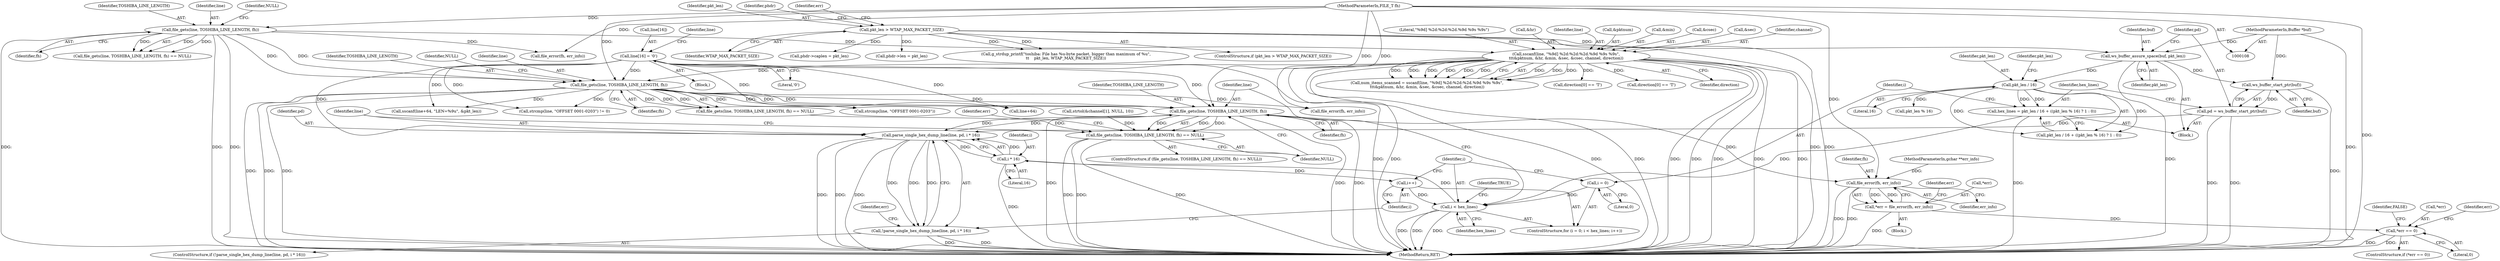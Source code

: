 digraph "0_wireshark_3270dfac43da861c714df76513456b46765ff47f@API" {
"1000430" [label="(Call,file_gets(line, TOSHIBA_LINE_LENGTH, fh))"];
"1000222" [label="(Call,line[16] = '\0')"];
"1000456" [label="(Call,parse_single_hex_dump_line(line, pd, i * 16))"];
"1000430" [label="(Call,file_gets(line, TOSHIBA_LINE_LENGTH, fh))"];
"1000198" [label="(Call,file_gets(line, TOSHIBA_LINE_LENGTH, fh))"];
"1000163" [label="(Call,sscanf(line, \"%9d] %2d:%2d:%2d.%9d %9s %9s\",\n\t\t\t&pktnum, &hr, &min, &sec, &csec, channel, direction))"];
"1000137" [label="(Call,file_gets(line, TOSHIBA_LINE_LENGTH, fh))"];
"1000109" [label="(MethodParameterIn,FILE_T fh)"];
"1000402" [label="(Call,pd = ws_buffer_start_ptr(buf))"];
"1000404" [label="(Call,ws_buffer_start_ptr(buf))"];
"1000399" [label="(Call,ws_buffer_assure_space(buf, pkt_len))"];
"1000111" [label="(MethodParameterIn,Buffer *buf)"];
"1000258" [label="(Call,pkt_len > WTAP_MAX_PACKET_SIZE)"];
"1000459" [label="(Call,i * 16)"];
"1000422" [label="(Call,i < hex_lines)"];
"1000419" [label="(Call,i = 0)"];
"1000425" [label="(Call,i++)"];
"1000406" [label="(Call,hex_lines = pkt_len / 16 + ((pkt_len % 16) ? 1 : 0))"];
"1000409" [label="(Call,pkt_len / 16)"];
"1000429" [label="(Call,file_gets(line, TOSHIBA_LINE_LENGTH, fh) == NULL)"];
"1000439" [label="(Call,file_error(fh, err_info))"];
"1000436" [label="(Call,*err = file_error(fh, err_info))"];
"1000443" [label="(Call,*err == 0)"];
"1000455" [label="(Call,!parse_single_hex_dump_line(line, pd, i * 16))"];
"1000195" [label="(Block,)"];
"1000431" [label="(Identifier,line)"];
"1000414" [label="(Identifier,pkt_len)"];
"1000443" [label="(Call,*err == 0)"];
"1000438" [label="(Identifier,err)"];
"1000430" [label="(Call,file_gets(line, TOSHIBA_LINE_LENGTH, fh))"];
"1000172" [label="(Call,&sec)"];
"1000435" [label="(Block,)"];
"1000450" [label="(Identifier,err)"];
"1000113" [label="(MethodParameterIn,gchar **err_info)"];
"1000234" [label="(Call,sscanf(line+64, \"LEN=%9u\", &pkt_len))"];
"1000351" [label="(Call,strtol(&channel[1], NULL, 10))"];
"1000198" [label="(Call,file_gets(line, TOSHIBA_LINE_LENGTH, fh))"];
"1000176" [label="(Identifier,channel)"];
"1000137" [label="(Call,file_gets(line, TOSHIBA_LINE_LENGTH, fh))"];
"1000423" [label="(Identifier,i)"];
"1000407" [label="(Identifier,hex_lines)"];
"1000260" [label="(Identifier,WTAP_MAX_PACKET_SIZE)"];
"1000419" [label="(Call,i = 0)"];
"1000457" [label="(Identifier,line)"];
"1000436" [label="(Call,*err = file_error(fh, err_info))"];
"1000458" [label="(Identifier,pd)"];
"1000403" [label="(Identifier,pd)"];
"1000311" [label="(Call,phdr->caplen = pkt_len)"];
"1000421" [label="(Literal,0)"];
"1000226" [label="(Literal,'\0')"];
"1000406" [label="(Call,hex_lines = pkt_len / 16 + ((pkt_len % 16) ? 1 : 0))"];
"1000316" [label="(Call,phdr->len = pkt_len)"];
"1000165" [label="(Literal,\"%9d] %2d:%2d:%2d.%9d %9s %9s\")"];
"1000446" [label="(Literal,0)"];
"1000207" [label="(Call,file_error(fh, err_info))"];
"1000222" [label="(Call,line[16] = '\0')"];
"1000476" [label="(MethodReturn,RET)"];
"1000434" [label="(Identifier,NULL)"];
"1000439" [label="(Call,file_error(fh, err_info))"];
"1000442" [label="(ControlStructure,if (*err == 0))"];
"1000433" [label="(Identifier,fh)"];
"1000177" [label="(Identifier,direction)"];
"1000146" [label="(Call,file_error(fh, err_info))"];
"1000168" [label="(Call,&hr)"];
"1000401" [label="(Identifier,pkt_len)"];
"1000429" [label="(Call,file_gets(line, TOSHIBA_LINE_LENGTH, fh) == NULL)"];
"1000161" [label="(Call,num_items_scanned = sscanf(line, \"%9d] %2d:%2d:%2d.%9d %9s %9s\",\n\t\t\t&pktnum, &hr, &min, &sec, &csec, channel, direction))"];
"1000455" [label="(Call,!parse_single_hex_dump_line(line, pd, i * 16))"];
"1000111" [label="(MethodParameterIn,Buffer *buf)"];
"1000269" [label="(Call,g_strdup_printf(\"toshiba: File has %u-byte packet, bigger than maximum of %u\",\n\t\t    pkt_len, WTAP_MAX_PACKET_SIZE))"];
"1000227" [label="(Call,strcmp(line, \"OFFSET 0001-0203\") != 0)"];
"1000139" [label="(Identifier,TOSHIBA_LINE_LENGTH)"];
"1000456" [label="(Call,parse_single_hex_dump_line(line, pd, i * 16))"];
"1000338" [label="(Call,direction[0] == 'T')"];
"1000163" [label="(Call,sscanf(line, \"%9d] %2d:%2d:%2d.%9d %9s %9s\",\n\t\t\t&pktnum, &hr, &min, &sec, &csec, channel, direction))"];
"1000408" [label="(Call,pkt_len / 16 + ((pkt_len % 16) ? 1 : 0))"];
"1000441" [label="(Identifier,err_info)"];
"1000432" [label="(Identifier,TOSHIBA_LINE_LENGTH)"];
"1000440" [label="(Identifier,fh)"];
"1000228" [label="(Call,strcmp(line, \"OFFSET 0001-0203\"))"];
"1000277" [label="(Identifier,phdr)"];
"1000411" [label="(Literal,16)"];
"1000418" [label="(ControlStructure,for (i = 0; i < hex_lines; i++))"];
"1000164" [label="(Identifier,line)"];
"1000140" [label="(Identifier,fh)"];
"1000235" [label="(Call,line+64)"];
"1000371" [label="(Call,direction[0] == 'T')"];
"1000420" [label="(Identifier,i)"];
"1000200" [label="(Identifier,TOSHIBA_LINE_LENGTH)"];
"1000465" [label="(Identifier,err)"];
"1000136" [label="(Call,file_gets(line, TOSHIBA_LINE_LENGTH, fh) == NULL)"];
"1000197" [label="(Call,file_gets(line, TOSHIBA_LINE_LENGTH, fh) == NULL)"];
"1000410" [label="(Identifier,pkt_len)"];
"1000264" [label="(Identifier,err)"];
"1000229" [label="(Identifier,line)"];
"1000426" [label="(Identifier,i)"];
"1000405" [label="(Identifier,buf)"];
"1000166" [label="(Call,&pktnum)"];
"1000409" [label="(Call,pkt_len / 16)"];
"1000170" [label="(Call,&min)"];
"1000258" [label="(Call,pkt_len > WTAP_MAX_PACKET_SIZE)"];
"1000453" [label="(Identifier,FALSE)"];
"1000444" [label="(Call,*err)"];
"1000138" [label="(Identifier,line)"];
"1000425" [label="(Call,i++)"];
"1000223" [label="(Call,line[16])"];
"1000428" [label="(ControlStructure,if (file_gets(line, TOSHIBA_LINE_LENGTH, fh) == NULL))"];
"1000413" [label="(Call,pkt_len % 16)"];
"1000114" [label="(Block,)"];
"1000201" [label="(Identifier,fh)"];
"1000402" [label="(Call,pd = ws_buffer_start_ptr(buf))"];
"1000399" [label="(Call,ws_buffer_assure_space(buf, pkt_len))"];
"1000459" [label="(Call,i * 16)"];
"1000202" [label="(Identifier,NULL)"];
"1000424" [label="(Identifier,hex_lines)"];
"1000259" [label="(Identifier,pkt_len)"];
"1000437" [label="(Call,*err)"];
"1000199" [label="(Identifier,line)"];
"1000404" [label="(Call,ws_buffer_start_ptr(buf))"];
"1000174" [label="(Call,&csec)"];
"1000454" [label="(ControlStructure,if (!parse_single_hex_dump_line(line, pd, i * 16)))"];
"1000109" [label="(MethodParameterIn,FILE_T fh)"];
"1000460" [label="(Identifier,i)"];
"1000445" [label="(Identifier,err)"];
"1000141" [label="(Identifier,NULL)"];
"1000257" [label="(ControlStructure,if (pkt_len > WTAP_MAX_PACKET_SIZE))"];
"1000461" [label="(Literal,16)"];
"1000475" [label="(Identifier,TRUE)"];
"1000400" [label="(Identifier,buf)"];
"1000422" [label="(Call,i < hex_lines)"];
"1000430" -> "1000429"  [label="AST: "];
"1000430" -> "1000433"  [label="CFG: "];
"1000431" -> "1000430"  [label="AST: "];
"1000432" -> "1000430"  [label="AST: "];
"1000433" -> "1000430"  [label="AST: "];
"1000434" -> "1000430"  [label="CFG: "];
"1000430" -> "1000476"  [label="DDG: "];
"1000430" -> "1000476"  [label="DDG: "];
"1000430" -> "1000476"  [label="DDG: "];
"1000430" -> "1000429"  [label="DDG: "];
"1000430" -> "1000429"  [label="DDG: "];
"1000430" -> "1000429"  [label="DDG: "];
"1000222" -> "1000430"  [label="DDG: "];
"1000456" -> "1000430"  [label="DDG: "];
"1000198" -> "1000430"  [label="DDG: "];
"1000198" -> "1000430"  [label="DDG: "];
"1000198" -> "1000430"  [label="DDG: "];
"1000109" -> "1000430"  [label="DDG: "];
"1000430" -> "1000439"  [label="DDG: "];
"1000430" -> "1000456"  [label="DDG: "];
"1000222" -> "1000195"  [label="AST: "];
"1000222" -> "1000226"  [label="CFG: "];
"1000223" -> "1000222"  [label="AST: "];
"1000226" -> "1000222"  [label="AST: "];
"1000229" -> "1000222"  [label="CFG: "];
"1000222" -> "1000476"  [label="DDG: "];
"1000222" -> "1000198"  [label="DDG: "];
"1000222" -> "1000227"  [label="DDG: "];
"1000222" -> "1000228"  [label="DDG: "];
"1000222" -> "1000234"  [label="DDG: "];
"1000222" -> "1000235"  [label="DDG: "];
"1000222" -> "1000456"  [label="DDG: "];
"1000456" -> "1000455"  [label="AST: "];
"1000456" -> "1000459"  [label="CFG: "];
"1000457" -> "1000456"  [label="AST: "];
"1000458" -> "1000456"  [label="AST: "];
"1000459" -> "1000456"  [label="AST: "];
"1000455" -> "1000456"  [label="CFG: "];
"1000456" -> "1000476"  [label="DDG: "];
"1000456" -> "1000476"  [label="DDG: "];
"1000456" -> "1000476"  [label="DDG: "];
"1000456" -> "1000455"  [label="DDG: "];
"1000456" -> "1000455"  [label="DDG: "];
"1000456" -> "1000455"  [label="DDG: "];
"1000402" -> "1000456"  [label="DDG: "];
"1000459" -> "1000456"  [label="DDG: "];
"1000459" -> "1000456"  [label="DDG: "];
"1000198" -> "1000197"  [label="AST: "];
"1000198" -> "1000201"  [label="CFG: "];
"1000199" -> "1000198"  [label="AST: "];
"1000200" -> "1000198"  [label="AST: "];
"1000201" -> "1000198"  [label="AST: "];
"1000202" -> "1000198"  [label="CFG: "];
"1000198" -> "1000476"  [label="DDG: "];
"1000198" -> "1000476"  [label="DDG: "];
"1000198" -> "1000476"  [label="DDG: "];
"1000198" -> "1000197"  [label="DDG: "];
"1000198" -> "1000197"  [label="DDG: "];
"1000198" -> "1000197"  [label="DDG: "];
"1000163" -> "1000198"  [label="DDG: "];
"1000137" -> "1000198"  [label="DDG: "];
"1000137" -> "1000198"  [label="DDG: "];
"1000109" -> "1000198"  [label="DDG: "];
"1000198" -> "1000207"  [label="DDG: "];
"1000198" -> "1000227"  [label="DDG: "];
"1000198" -> "1000228"  [label="DDG: "];
"1000198" -> "1000234"  [label="DDG: "];
"1000198" -> "1000235"  [label="DDG: "];
"1000163" -> "1000161"  [label="AST: "];
"1000163" -> "1000177"  [label="CFG: "];
"1000164" -> "1000163"  [label="AST: "];
"1000165" -> "1000163"  [label="AST: "];
"1000166" -> "1000163"  [label="AST: "];
"1000168" -> "1000163"  [label="AST: "];
"1000170" -> "1000163"  [label="AST: "];
"1000172" -> "1000163"  [label="AST: "];
"1000174" -> "1000163"  [label="AST: "];
"1000176" -> "1000163"  [label="AST: "];
"1000177" -> "1000163"  [label="AST: "];
"1000161" -> "1000163"  [label="CFG: "];
"1000163" -> "1000476"  [label="DDG: "];
"1000163" -> "1000476"  [label="DDG: "];
"1000163" -> "1000476"  [label="DDG: "];
"1000163" -> "1000476"  [label="DDG: "];
"1000163" -> "1000476"  [label="DDG: "];
"1000163" -> "1000476"  [label="DDG: "];
"1000163" -> "1000476"  [label="DDG: "];
"1000163" -> "1000476"  [label="DDG: "];
"1000163" -> "1000161"  [label="DDG: "];
"1000163" -> "1000161"  [label="DDG: "];
"1000163" -> "1000161"  [label="DDG: "];
"1000163" -> "1000161"  [label="DDG: "];
"1000163" -> "1000161"  [label="DDG: "];
"1000163" -> "1000161"  [label="DDG: "];
"1000163" -> "1000161"  [label="DDG: "];
"1000163" -> "1000161"  [label="DDG: "];
"1000163" -> "1000161"  [label="DDG: "];
"1000137" -> "1000163"  [label="DDG: "];
"1000163" -> "1000338"  [label="DDG: "];
"1000163" -> "1000371"  [label="DDG: "];
"1000137" -> "1000136"  [label="AST: "];
"1000137" -> "1000140"  [label="CFG: "];
"1000138" -> "1000137"  [label="AST: "];
"1000139" -> "1000137"  [label="AST: "];
"1000140" -> "1000137"  [label="AST: "];
"1000141" -> "1000137"  [label="CFG: "];
"1000137" -> "1000476"  [label="DDG: "];
"1000137" -> "1000476"  [label="DDG: "];
"1000137" -> "1000476"  [label="DDG: "];
"1000137" -> "1000136"  [label="DDG: "];
"1000137" -> "1000136"  [label="DDG: "];
"1000137" -> "1000136"  [label="DDG: "];
"1000109" -> "1000137"  [label="DDG: "];
"1000137" -> "1000146"  [label="DDG: "];
"1000109" -> "1000108"  [label="AST: "];
"1000109" -> "1000476"  [label="DDG: "];
"1000109" -> "1000146"  [label="DDG: "];
"1000109" -> "1000207"  [label="DDG: "];
"1000109" -> "1000439"  [label="DDG: "];
"1000402" -> "1000114"  [label="AST: "];
"1000402" -> "1000404"  [label="CFG: "];
"1000403" -> "1000402"  [label="AST: "];
"1000404" -> "1000402"  [label="AST: "];
"1000407" -> "1000402"  [label="CFG: "];
"1000402" -> "1000476"  [label="DDG: "];
"1000402" -> "1000476"  [label="DDG: "];
"1000404" -> "1000402"  [label="DDG: "];
"1000404" -> "1000405"  [label="CFG: "];
"1000405" -> "1000404"  [label="AST: "];
"1000404" -> "1000476"  [label="DDG: "];
"1000399" -> "1000404"  [label="DDG: "];
"1000111" -> "1000404"  [label="DDG: "];
"1000399" -> "1000114"  [label="AST: "];
"1000399" -> "1000401"  [label="CFG: "];
"1000400" -> "1000399"  [label="AST: "];
"1000401" -> "1000399"  [label="AST: "];
"1000403" -> "1000399"  [label="CFG: "];
"1000399" -> "1000476"  [label="DDG: "];
"1000111" -> "1000399"  [label="DDG: "];
"1000258" -> "1000399"  [label="DDG: "];
"1000399" -> "1000409"  [label="DDG: "];
"1000111" -> "1000108"  [label="AST: "];
"1000111" -> "1000476"  [label="DDG: "];
"1000258" -> "1000257"  [label="AST: "];
"1000258" -> "1000260"  [label="CFG: "];
"1000259" -> "1000258"  [label="AST: "];
"1000260" -> "1000258"  [label="AST: "];
"1000264" -> "1000258"  [label="CFG: "];
"1000277" -> "1000258"  [label="CFG: "];
"1000258" -> "1000476"  [label="DDG: "];
"1000258" -> "1000476"  [label="DDG: "];
"1000258" -> "1000269"  [label="DDG: "];
"1000258" -> "1000269"  [label="DDG: "];
"1000258" -> "1000311"  [label="DDG: "];
"1000258" -> "1000316"  [label="DDG: "];
"1000459" -> "1000461"  [label="CFG: "];
"1000460" -> "1000459"  [label="AST: "];
"1000461" -> "1000459"  [label="AST: "];
"1000459" -> "1000476"  [label="DDG: "];
"1000459" -> "1000425"  [label="DDG: "];
"1000422" -> "1000459"  [label="DDG: "];
"1000422" -> "1000418"  [label="AST: "];
"1000422" -> "1000424"  [label="CFG: "];
"1000423" -> "1000422"  [label="AST: "];
"1000424" -> "1000422"  [label="AST: "];
"1000431" -> "1000422"  [label="CFG: "];
"1000475" -> "1000422"  [label="CFG: "];
"1000422" -> "1000476"  [label="DDG: "];
"1000422" -> "1000476"  [label="DDG: "];
"1000422" -> "1000476"  [label="DDG: "];
"1000419" -> "1000422"  [label="DDG: "];
"1000425" -> "1000422"  [label="DDG: "];
"1000406" -> "1000422"  [label="DDG: "];
"1000419" -> "1000418"  [label="AST: "];
"1000419" -> "1000421"  [label="CFG: "];
"1000420" -> "1000419"  [label="AST: "];
"1000421" -> "1000419"  [label="AST: "];
"1000423" -> "1000419"  [label="CFG: "];
"1000425" -> "1000418"  [label="AST: "];
"1000425" -> "1000426"  [label="CFG: "];
"1000426" -> "1000425"  [label="AST: "];
"1000423" -> "1000425"  [label="CFG: "];
"1000406" -> "1000114"  [label="AST: "];
"1000406" -> "1000408"  [label="CFG: "];
"1000407" -> "1000406"  [label="AST: "];
"1000408" -> "1000406"  [label="AST: "];
"1000420" -> "1000406"  [label="CFG: "];
"1000406" -> "1000476"  [label="DDG: "];
"1000409" -> "1000406"  [label="DDG: "];
"1000409" -> "1000406"  [label="DDG: "];
"1000409" -> "1000408"  [label="AST: "];
"1000409" -> "1000411"  [label="CFG: "];
"1000410" -> "1000409"  [label="AST: "];
"1000411" -> "1000409"  [label="AST: "];
"1000414" -> "1000409"  [label="CFG: "];
"1000409" -> "1000408"  [label="DDG: "];
"1000409" -> "1000408"  [label="DDG: "];
"1000409" -> "1000413"  [label="DDG: "];
"1000429" -> "1000428"  [label="AST: "];
"1000429" -> "1000434"  [label="CFG: "];
"1000434" -> "1000429"  [label="AST: "];
"1000438" -> "1000429"  [label="CFG: "];
"1000457" -> "1000429"  [label="CFG: "];
"1000429" -> "1000476"  [label="DDG: "];
"1000429" -> "1000476"  [label="DDG: "];
"1000429" -> "1000476"  [label="DDG: "];
"1000351" -> "1000429"  [label="DDG: "];
"1000197" -> "1000429"  [label="DDG: "];
"1000439" -> "1000436"  [label="AST: "];
"1000439" -> "1000441"  [label="CFG: "];
"1000440" -> "1000439"  [label="AST: "];
"1000441" -> "1000439"  [label="AST: "];
"1000436" -> "1000439"  [label="CFG: "];
"1000439" -> "1000476"  [label="DDG: "];
"1000439" -> "1000476"  [label="DDG: "];
"1000439" -> "1000436"  [label="DDG: "];
"1000439" -> "1000436"  [label="DDG: "];
"1000113" -> "1000439"  [label="DDG: "];
"1000436" -> "1000435"  [label="AST: "];
"1000437" -> "1000436"  [label="AST: "];
"1000445" -> "1000436"  [label="CFG: "];
"1000436" -> "1000476"  [label="DDG: "];
"1000436" -> "1000443"  [label="DDG: "];
"1000443" -> "1000442"  [label="AST: "];
"1000443" -> "1000446"  [label="CFG: "];
"1000444" -> "1000443"  [label="AST: "];
"1000446" -> "1000443"  [label="AST: "];
"1000450" -> "1000443"  [label="CFG: "];
"1000453" -> "1000443"  [label="CFG: "];
"1000443" -> "1000476"  [label="DDG: "];
"1000443" -> "1000476"  [label="DDG: "];
"1000455" -> "1000454"  [label="AST: "];
"1000465" -> "1000455"  [label="CFG: "];
"1000426" -> "1000455"  [label="CFG: "];
"1000455" -> "1000476"  [label="DDG: "];
"1000455" -> "1000476"  [label="DDG: "];
}
